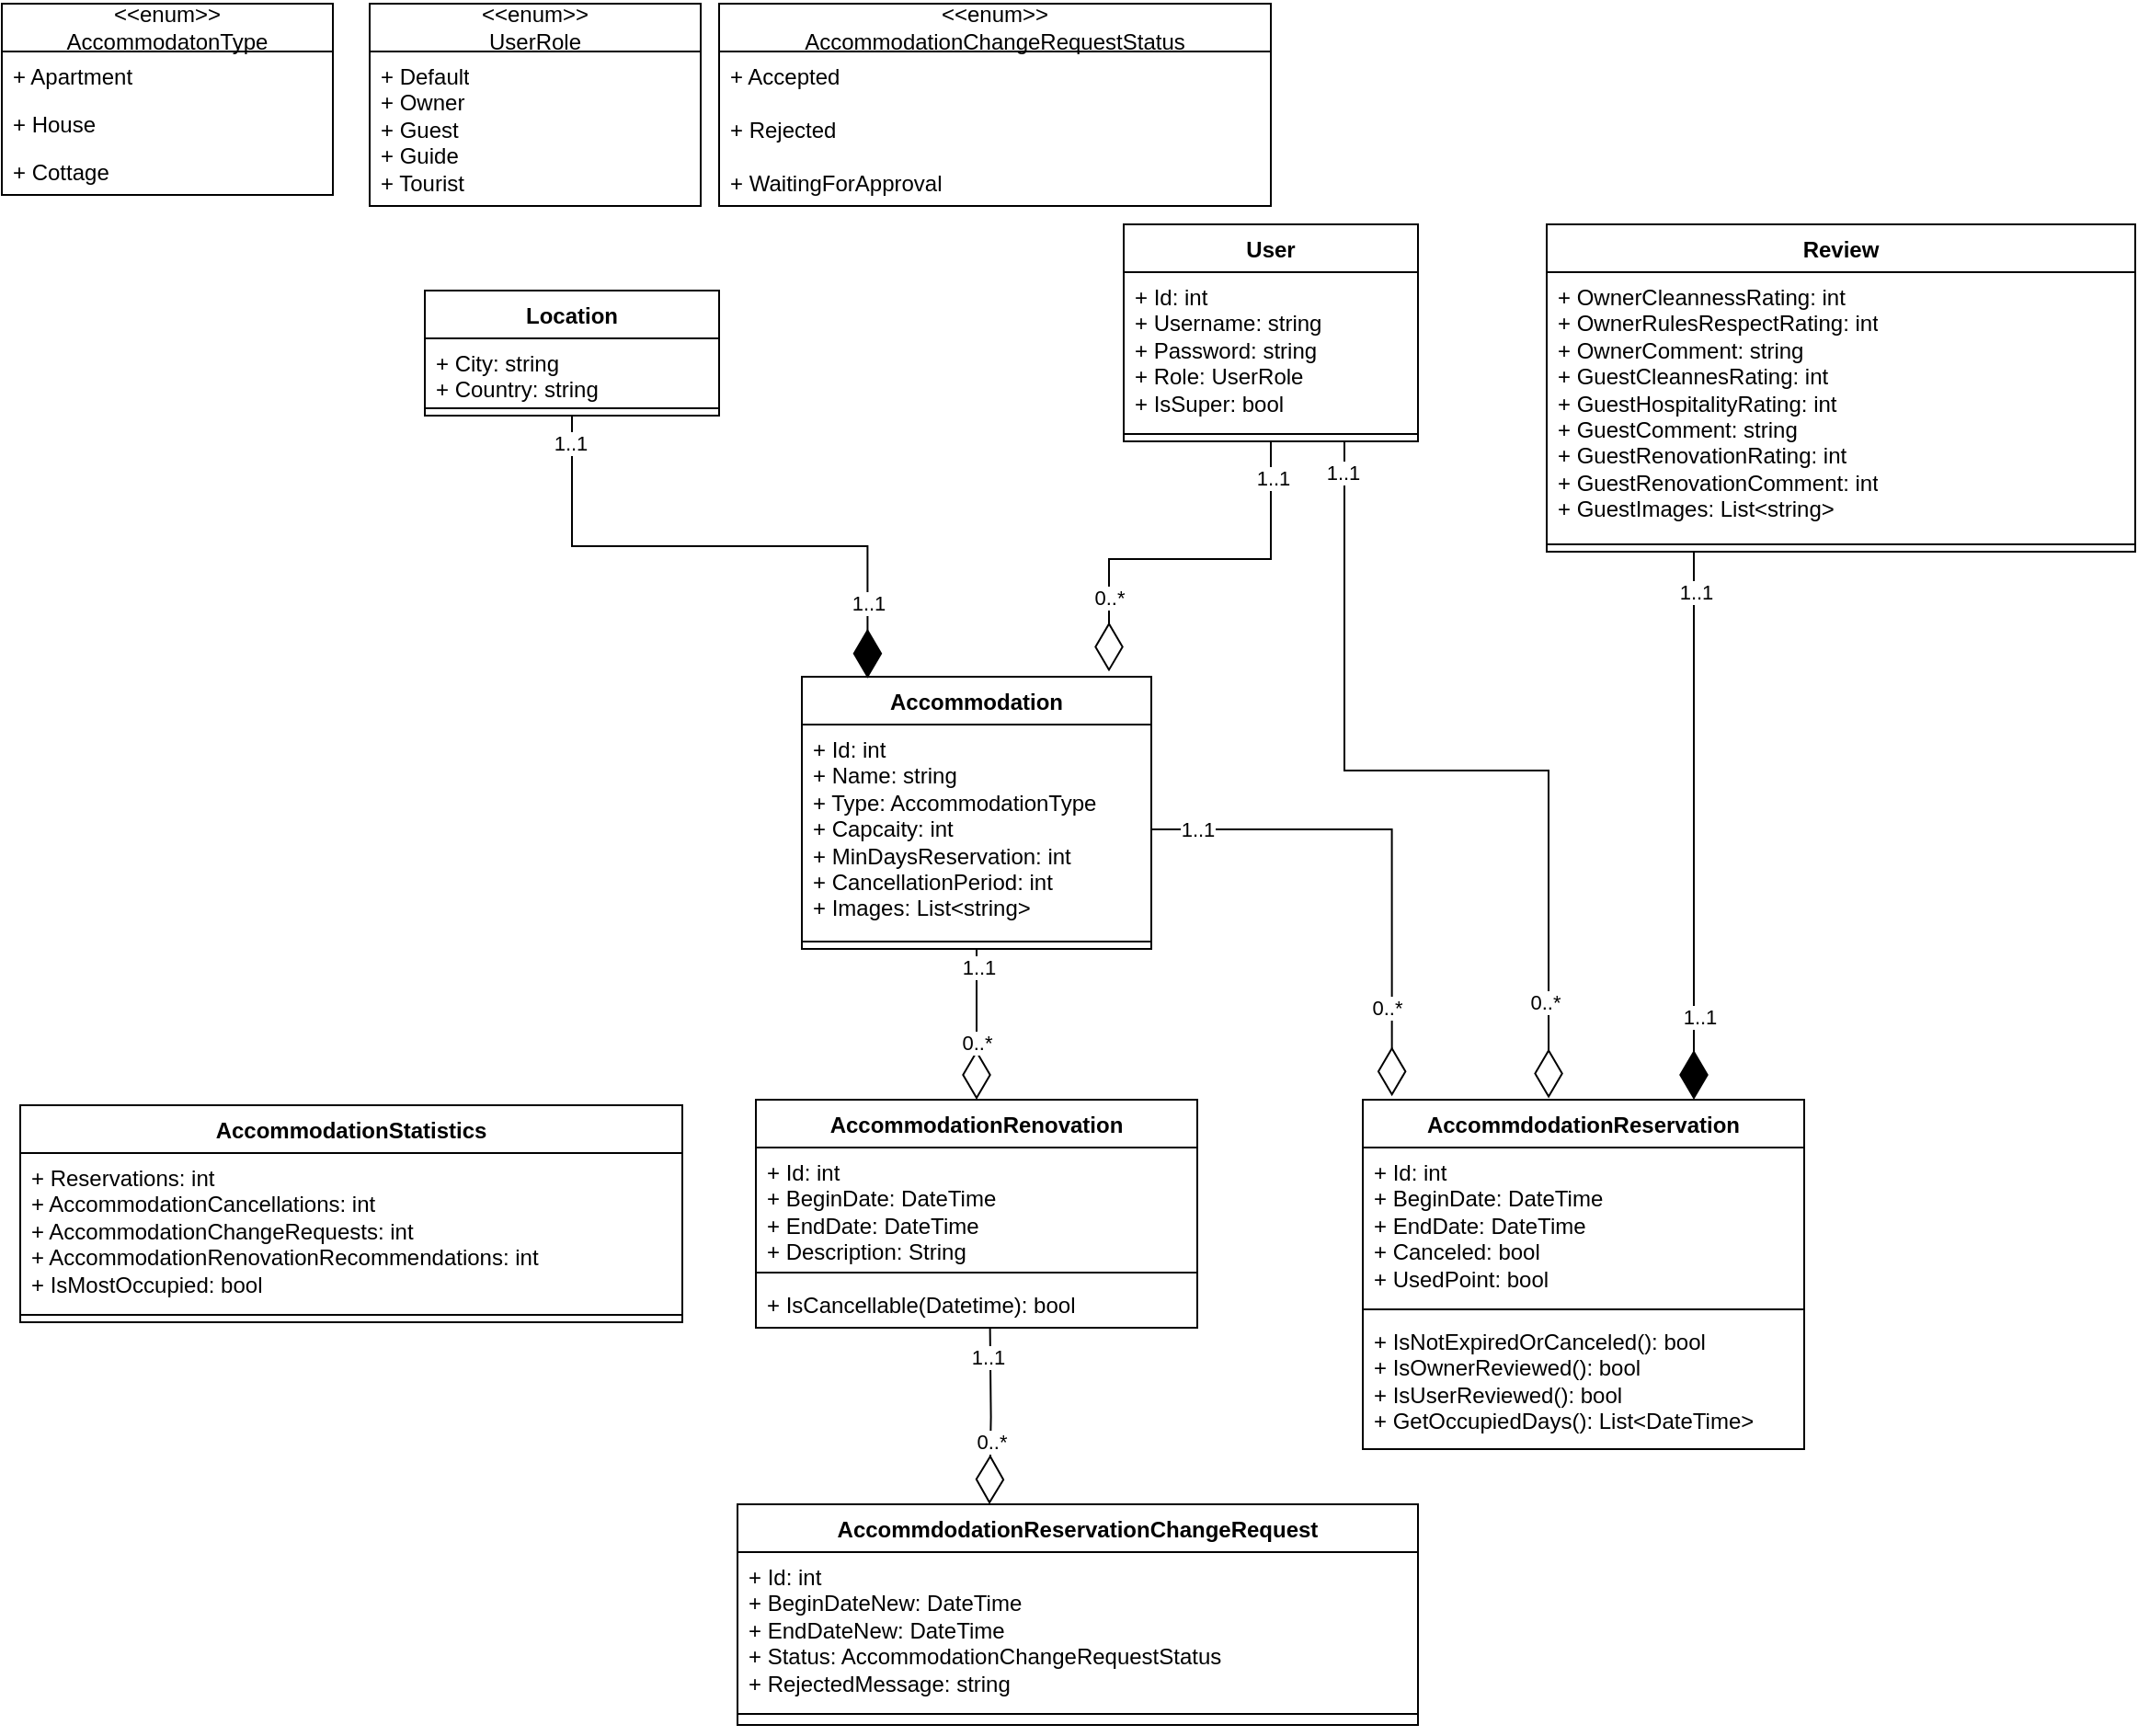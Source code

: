 <mxfile version="24.3.1" type="device">
  <diagram id="_0lMjJNFGIserrG-lEn7" name="Page-1">
    <mxGraphModel dx="882" dy="1656" grid="1" gridSize="10" guides="1" tooltips="1" connect="1" arrows="1" fold="1" page="1" pageScale="1" pageWidth="850" pageHeight="1100" math="0" shadow="0">
      <root>
        <mxCell id="0" />
        <mxCell id="1" parent="0" />
        <mxCell id="dGZtFye8N5Q8rCxETJtN-3" value="AccommodationRenovation" style="swimlane;fontStyle=1;align=center;verticalAlign=top;childLayout=stackLayout;horizontal=1;startSize=26;horizontalStack=0;resizeParent=1;resizeParentMax=0;resizeLast=0;collapsible=1;marginBottom=0;whiteSpace=wrap;html=1;" parent="1" vertex="1">
          <mxGeometry x="420" y="-500" width="240" height="124" as="geometry" />
        </mxCell>
        <object label="+ Id: int&lt;div&gt;+ BeginDate: DateTime&lt;/div&gt;&lt;div&gt;+ EndDate: DateTime&lt;/div&gt;&lt;div&gt;+ Description: String&lt;/div&gt;" BeginDate="DateTime&#xa;" id="dGZtFye8N5Q8rCxETJtN-4">
          <mxCell style="text;strokeColor=none;fillColor=none;align=left;verticalAlign=top;spacingLeft=4;spacingRight=4;overflow=hidden;rotatable=0;points=[[0,0.5],[1,0.5]];portConstraint=eastwest;whiteSpace=wrap;html=1;" parent="dGZtFye8N5Q8rCxETJtN-3" vertex="1">
            <mxGeometry y="26" width="240" height="64" as="geometry" />
          </mxCell>
        </object>
        <mxCell id="dGZtFye8N5Q8rCxETJtN-5" value="" style="line;strokeWidth=1;fillColor=none;align=left;verticalAlign=middle;spacingTop=-1;spacingLeft=3;spacingRight=3;rotatable=0;labelPosition=right;points=[];portConstraint=eastwest;strokeColor=inherit;" parent="dGZtFye8N5Q8rCxETJtN-3" vertex="1">
          <mxGeometry y="90" width="240" height="8" as="geometry" />
        </mxCell>
        <mxCell id="dGZtFye8N5Q8rCxETJtN-6" value="+ IsCancellable(Datetime): bool&lt;div&gt;&lt;br&gt;&lt;/div&gt;" style="text;strokeColor=none;fillColor=none;align=left;verticalAlign=top;spacingLeft=4;spacingRight=4;overflow=hidden;rotatable=0;points=[[0,0.5],[1,0.5]];portConstraint=eastwest;whiteSpace=wrap;html=1;" parent="dGZtFye8N5Q8rCxETJtN-3" vertex="1">
          <mxGeometry y="98" width="240" height="26" as="geometry" />
        </mxCell>
        <mxCell id="dGZtFye8N5Q8rCxETJtN-12" value="Accommodation" style="swimlane;fontStyle=1;align=center;verticalAlign=top;childLayout=stackLayout;horizontal=1;startSize=26;horizontalStack=0;resizeParent=1;resizeParentMax=0;resizeLast=0;collapsible=1;marginBottom=0;whiteSpace=wrap;html=1;" parent="1" vertex="1">
          <mxGeometry x="445" y="-730" width="190" height="148" as="geometry" />
        </mxCell>
        <mxCell id="dGZtFye8N5Q8rCxETJtN-19" value="+ Id: int&lt;div&gt;+ Name: string&lt;/div&gt;&lt;div&gt;+ Type: AccommodationType&lt;/div&gt;&lt;div&gt;+ Capcaity: int&lt;/div&gt;&lt;div&gt;+ MinDaysReservation: int&lt;/div&gt;&lt;div&gt;+ CancellationPeriod: int&lt;/div&gt;&lt;div&gt;+ Images: List&amp;lt;string&amp;gt;&lt;/div&gt;" style="text;strokeColor=none;fillColor=none;align=left;verticalAlign=top;spacingLeft=4;spacingRight=4;overflow=hidden;rotatable=0;points=[[0,0.5],[1,0.5]];portConstraint=eastwest;whiteSpace=wrap;html=1;" parent="dGZtFye8N5Q8rCxETJtN-12" vertex="1">
          <mxGeometry y="26" width="190" height="114" as="geometry" />
        </mxCell>
        <mxCell id="dGZtFye8N5Q8rCxETJtN-14" value="" style="line;strokeWidth=1;fillColor=none;align=left;verticalAlign=middle;spacingTop=-1;spacingLeft=3;spacingRight=3;rotatable=0;labelPosition=right;points=[];portConstraint=eastwest;strokeColor=inherit;" parent="dGZtFye8N5Q8rCxETJtN-12" vertex="1">
          <mxGeometry y="140" width="190" height="8" as="geometry" />
        </mxCell>
        <mxCell id="dGZtFye8N5Q8rCxETJtN-22" value="&amp;lt;&amp;lt;enum&amp;gt;&amp;gt;&lt;div&gt;AccommodatonType&lt;/div&gt;" style="swimlane;fontStyle=0;childLayout=stackLayout;horizontal=1;startSize=26;fillColor=none;horizontalStack=0;resizeParent=1;resizeParentMax=0;resizeLast=0;collapsible=1;marginBottom=0;whiteSpace=wrap;html=1;" parent="1" vertex="1">
          <mxGeometry x="10" y="-1096" width="180" height="104" as="geometry" />
        </mxCell>
        <mxCell id="dGZtFye8N5Q8rCxETJtN-23" value="+ Apartment" style="text;strokeColor=none;fillColor=none;align=left;verticalAlign=top;spacingLeft=4;spacingRight=4;overflow=hidden;rotatable=0;points=[[0,0.5],[1,0.5]];portConstraint=eastwest;whiteSpace=wrap;html=1;" parent="dGZtFye8N5Q8rCxETJtN-22" vertex="1">
          <mxGeometry y="26" width="180" height="26" as="geometry" />
        </mxCell>
        <mxCell id="dGZtFye8N5Q8rCxETJtN-24" value="+ House" style="text;strokeColor=none;fillColor=none;align=left;verticalAlign=top;spacingLeft=4;spacingRight=4;overflow=hidden;rotatable=0;points=[[0,0.5],[1,0.5]];portConstraint=eastwest;whiteSpace=wrap;html=1;" parent="dGZtFye8N5Q8rCxETJtN-22" vertex="1">
          <mxGeometry y="52" width="180" height="26" as="geometry" />
        </mxCell>
        <mxCell id="dGZtFye8N5Q8rCxETJtN-25" value="+ Cottage" style="text;strokeColor=none;fillColor=none;align=left;verticalAlign=top;spacingLeft=4;spacingRight=4;overflow=hidden;rotatable=0;points=[[0,0.5],[1,0.5]];portConstraint=eastwest;whiteSpace=wrap;html=1;" parent="dGZtFye8N5Q8rCxETJtN-22" vertex="1">
          <mxGeometry y="78" width="180" height="26" as="geometry" />
        </mxCell>
        <mxCell id="dGZtFye8N5Q8rCxETJtN-36" value="&amp;lt;&amp;lt;enum&amp;gt;&amp;gt;&lt;div&gt;UserRole&lt;/div&gt;" style="swimlane;fontStyle=0;childLayout=stackLayout;horizontal=1;startSize=26;fillColor=none;horizontalStack=0;resizeParent=1;resizeParentMax=0;resizeLast=0;collapsible=1;marginBottom=0;whiteSpace=wrap;html=1;" parent="1" vertex="1">
          <mxGeometry x="210" y="-1096" width="180" height="110" as="geometry" />
        </mxCell>
        <mxCell id="dGZtFye8N5Q8rCxETJtN-39" value="&lt;div&gt;+ Default&lt;/div&gt;&lt;div&gt;+ Owner&lt;/div&gt;+ Guest&lt;div&gt;+ Guide&lt;/div&gt;&lt;div&gt;+ Tourist&lt;/div&gt;" style="text;strokeColor=none;fillColor=none;align=left;verticalAlign=top;spacingLeft=4;spacingRight=4;overflow=hidden;rotatable=0;points=[[0,0.5],[1,0.5]];portConstraint=eastwest;whiteSpace=wrap;html=1;" parent="dGZtFye8N5Q8rCxETJtN-36" vertex="1">
          <mxGeometry y="26" width="180" height="84" as="geometry" />
        </mxCell>
        <mxCell id="dGZtFye8N5Q8rCxETJtN-45" value="User" style="swimlane;fontStyle=1;align=center;verticalAlign=top;childLayout=stackLayout;horizontal=1;startSize=26;horizontalStack=0;resizeParent=1;resizeParentMax=0;resizeLast=0;collapsible=1;marginBottom=0;whiteSpace=wrap;html=1;" parent="1" vertex="1">
          <mxGeometry x="620" y="-976" width="160" height="118" as="geometry" />
        </mxCell>
        <mxCell id="dGZtFye8N5Q8rCxETJtN-46" value="+ Id: int&lt;div&gt;+ Username: string&lt;/div&gt;&lt;div&gt;+ Password: string&lt;/div&gt;&lt;div&gt;+ Role: UserRole&lt;/div&gt;&lt;div&gt;+ IsSuper: bool&lt;/div&gt;" style="text;strokeColor=none;fillColor=none;align=left;verticalAlign=top;spacingLeft=4;spacingRight=4;overflow=hidden;rotatable=0;points=[[0,0.5],[1,0.5]];portConstraint=eastwest;whiteSpace=wrap;html=1;" parent="dGZtFye8N5Q8rCxETJtN-45" vertex="1">
          <mxGeometry y="26" width="160" height="84" as="geometry" />
        </mxCell>
        <mxCell id="dGZtFye8N5Q8rCxETJtN-47" value="" style="line;strokeWidth=1;fillColor=none;align=left;verticalAlign=middle;spacingTop=-1;spacingLeft=3;spacingRight=3;rotatable=0;labelPosition=right;points=[];portConstraint=eastwest;strokeColor=inherit;" parent="dGZtFye8N5Q8rCxETJtN-45" vertex="1">
          <mxGeometry y="110" width="160" height="8" as="geometry" />
        </mxCell>
        <mxCell id="dGZtFye8N5Q8rCxETJtN-49" value="Location" style="swimlane;fontStyle=1;align=center;verticalAlign=top;childLayout=stackLayout;horizontal=1;startSize=26;horizontalStack=0;resizeParent=1;resizeParentMax=0;resizeLast=0;collapsible=1;marginBottom=0;whiteSpace=wrap;html=1;" parent="1" vertex="1">
          <mxGeometry x="240" y="-940" width="160" height="68" as="geometry" />
        </mxCell>
        <mxCell id="dGZtFye8N5Q8rCxETJtN-50" value="+ City: string&lt;div&gt;+ Country: string&lt;/div&gt;" style="text;strokeColor=none;fillColor=none;align=left;verticalAlign=top;spacingLeft=4;spacingRight=4;overflow=hidden;rotatable=0;points=[[0,0.5],[1,0.5]];portConstraint=eastwest;whiteSpace=wrap;html=1;" parent="dGZtFye8N5Q8rCxETJtN-49" vertex="1">
          <mxGeometry y="26" width="160" height="34" as="geometry" />
        </mxCell>
        <mxCell id="dGZtFye8N5Q8rCxETJtN-51" value="" style="line;strokeWidth=1;fillColor=none;align=left;verticalAlign=middle;spacingTop=-1;spacingLeft=3;spacingRight=3;rotatable=0;labelPosition=right;points=[];portConstraint=eastwest;strokeColor=inherit;" parent="dGZtFye8N5Q8rCxETJtN-49" vertex="1">
          <mxGeometry y="60" width="160" height="8" as="geometry" />
        </mxCell>
        <mxCell id="dGZtFye8N5Q8rCxETJtN-58" value="" style="endArrow=diamondThin;endFill=0;endSize=24;html=1;rounded=0;exitX=0.5;exitY=1;exitDx=0;exitDy=0;entryX=0.5;entryY=0;entryDx=0;entryDy=0;edgeStyle=orthogonalEdgeStyle;" parent="1" source="dGZtFye8N5Q8rCxETJtN-12" target="dGZtFye8N5Q8rCxETJtN-3" edge="1">
          <mxGeometry width="160" relative="1" as="geometry">
            <mxPoint x="60" y="-540" as="sourcePoint" />
            <mxPoint x="220" y="-540" as="targetPoint" />
          </mxGeometry>
        </mxCell>
        <mxCell id="W29QxoVNz13E3nJzaayq-7" value="1..1" style="edgeLabel;html=1;align=center;verticalAlign=middle;resizable=0;points=[];" vertex="1" connectable="0" parent="dGZtFye8N5Q8rCxETJtN-58">
          <mxGeometry x="-0.752" y="1" relative="1" as="geometry">
            <mxPoint as="offset" />
          </mxGeometry>
        </mxCell>
        <mxCell id="W29QxoVNz13E3nJzaayq-8" value="0..*" style="edgeLabel;html=1;align=center;verticalAlign=middle;resizable=0;points=[];" vertex="1" connectable="0" parent="dGZtFye8N5Q8rCxETJtN-58">
          <mxGeometry x="0.24" relative="1" as="geometry">
            <mxPoint as="offset" />
          </mxGeometry>
        </mxCell>
        <mxCell id="dGZtFye8N5Q8rCxETJtN-67" value="" style="endArrow=diamondThin;endFill=0;endSize=24;html=1;rounded=0;exitX=0.5;exitY=1;exitDx=0;exitDy=0;entryX=0.879;entryY=-0.019;entryDx=0;entryDy=0;edgeStyle=orthogonalEdgeStyle;entryPerimeter=0;" parent="1" source="dGZtFye8N5Q8rCxETJtN-45" target="dGZtFye8N5Q8rCxETJtN-12" edge="1">
          <mxGeometry width="160" relative="1" as="geometry">
            <mxPoint x="600" y="-840" as="sourcePoint" />
            <mxPoint x="600" y="-738" as="targetPoint" />
          </mxGeometry>
        </mxCell>
        <mxCell id="W29QxoVNz13E3nJzaayq-13" value="1..1" style="edgeLabel;html=1;align=center;verticalAlign=middle;resizable=0;points=[];" vertex="1" connectable="0" parent="dGZtFye8N5Q8rCxETJtN-67">
          <mxGeometry x="-0.828" y="1" relative="1" as="geometry">
            <mxPoint y="1" as="offset" />
          </mxGeometry>
        </mxCell>
        <mxCell id="W29QxoVNz13E3nJzaayq-14" value="0..*" style="edgeLabel;html=1;align=center;verticalAlign=middle;resizable=0;points=[];" vertex="1" connectable="0" parent="dGZtFye8N5Q8rCxETJtN-67">
          <mxGeometry x="0.623" relative="1" as="geometry">
            <mxPoint as="offset" />
          </mxGeometry>
        </mxCell>
        <mxCell id="dGZtFye8N5Q8rCxETJtN-73" value="AccommodationStatistics" style="swimlane;fontStyle=1;align=center;verticalAlign=top;childLayout=stackLayout;horizontal=1;startSize=26;horizontalStack=0;resizeParent=1;resizeParentMax=0;resizeLast=0;collapsible=1;marginBottom=0;whiteSpace=wrap;html=1;" parent="1" vertex="1">
          <mxGeometry x="20" y="-497" width="360" height="118" as="geometry" />
        </mxCell>
        <object label="+ Reservations: int&lt;div&gt;+ AccommodationCancellations: int&lt;/div&gt;&lt;div&gt;+ AccommodationChangeRequests: int&lt;/div&gt;&lt;div&gt;+ AccommodationRenovationRecommendations: int&lt;/div&gt;&lt;div&gt;+ IsMostOccupied: bool&lt;/div&gt;" BeginDate="DateTime&#xa;" id="dGZtFye8N5Q8rCxETJtN-74">
          <mxCell style="text;strokeColor=none;fillColor=none;align=left;verticalAlign=top;spacingLeft=4;spacingRight=4;overflow=hidden;rotatable=0;points=[[0,0.5],[1,0.5]];portConstraint=eastwest;whiteSpace=wrap;html=1;" parent="dGZtFye8N5Q8rCxETJtN-73" vertex="1">
            <mxGeometry y="26" width="360" height="84" as="geometry" />
          </mxCell>
        </object>
        <mxCell id="dGZtFye8N5Q8rCxETJtN-75" value="" style="line;strokeWidth=1;fillColor=none;align=left;verticalAlign=middle;spacingTop=-1;spacingLeft=3;spacingRight=3;rotatable=0;labelPosition=right;points=[];portConstraint=eastwest;strokeColor=inherit;" parent="dGZtFye8N5Q8rCxETJtN-73" vertex="1">
          <mxGeometry y="110" width="360" height="8" as="geometry" />
        </mxCell>
        <mxCell id="dGZtFye8N5Q8rCxETJtN-78" value="" style="endArrow=diamondThin;endFill=1;endSize=24;html=1;rounded=0;edgeStyle=orthogonalEdgeStyle;entryX=0.188;entryY=0.006;entryDx=0;entryDy=0;exitX=0.5;exitY=1;exitDx=0;exitDy=0;entryPerimeter=0;" parent="1" source="dGZtFye8N5Q8rCxETJtN-49" target="dGZtFye8N5Q8rCxETJtN-12" edge="1">
          <mxGeometry width="160" relative="1" as="geometry">
            <mxPoint x="300" y="-840" as="sourcePoint" />
            <mxPoint x="480" y="-830" as="targetPoint" />
          </mxGeometry>
        </mxCell>
        <mxCell id="W29QxoVNz13E3nJzaayq-11" value="1..1" style="edgeLabel;html=1;align=center;verticalAlign=middle;resizable=0;points=[];" vertex="1" connectable="0" parent="dGZtFye8N5Q8rCxETJtN-78">
          <mxGeometry x="-0.904" y="-1" relative="1" as="geometry">
            <mxPoint as="offset" />
          </mxGeometry>
        </mxCell>
        <mxCell id="W29QxoVNz13E3nJzaayq-12" value="1..1" style="edgeLabel;html=1;align=center;verticalAlign=middle;resizable=0;points=[];" vertex="1" connectable="0" parent="dGZtFye8N5Q8rCxETJtN-78">
          <mxGeometry x="0.725" relative="1" as="geometry">
            <mxPoint as="offset" />
          </mxGeometry>
        </mxCell>
        <mxCell id="MHMPz5J3MRUcWMm1FLCJ-1" value="AccommdodationReservation" style="swimlane;fontStyle=1;align=center;verticalAlign=top;childLayout=stackLayout;horizontal=1;startSize=26;horizontalStack=0;resizeParent=1;resizeParentMax=0;resizeLast=0;collapsible=1;marginBottom=0;whiteSpace=wrap;html=1;" parent="1" vertex="1">
          <mxGeometry x="750" y="-500" width="240" height="190" as="geometry" />
        </mxCell>
        <object label="+ Id: int&lt;div&gt;+ BeginDate: DateTime&lt;/div&gt;&lt;div&gt;+ EndDate: DateTime&lt;/div&gt;&lt;div&gt;+ Canceled: bool&lt;/div&gt;&lt;div&gt;+ UsedPoint: bool&lt;/div&gt;&lt;div&gt;&lt;br&gt;&lt;/div&gt;&lt;div&gt;&lt;br&gt;&lt;/div&gt;" BeginDate="DateTime&#xa;" id="MHMPz5J3MRUcWMm1FLCJ-2">
          <mxCell style="text;strokeColor=none;fillColor=none;align=left;verticalAlign=top;spacingLeft=4;spacingRight=4;overflow=hidden;rotatable=0;points=[[0,0.5],[1,0.5]];portConstraint=eastwest;whiteSpace=wrap;html=1;" parent="MHMPz5J3MRUcWMm1FLCJ-1" vertex="1">
            <mxGeometry y="26" width="240" height="84" as="geometry" />
          </mxCell>
        </object>
        <mxCell id="MHMPz5J3MRUcWMm1FLCJ-3" value="" style="line;strokeWidth=1;fillColor=none;align=left;verticalAlign=middle;spacingTop=-1;spacingLeft=3;spacingRight=3;rotatable=0;labelPosition=right;points=[];portConstraint=eastwest;strokeColor=inherit;" parent="MHMPz5J3MRUcWMm1FLCJ-1" vertex="1">
          <mxGeometry y="110" width="240" height="8" as="geometry" />
        </mxCell>
        <mxCell id="MHMPz5J3MRUcWMm1FLCJ-4" value="&lt;div&gt;+ IsNotExpiredOrCanceled(): bool&lt;/div&gt;&lt;div&gt;+ IsOwnerReviewed(): bool&lt;/div&gt;&lt;div&gt;+ IsUserReviewed(): bool&lt;/div&gt;&lt;div&gt;+ GetOccupiedDays(): List&amp;lt;DateTime&amp;gt;&lt;/div&gt;&lt;div&gt;&lt;br&gt;&lt;/div&gt;" style="text;strokeColor=none;fillColor=none;align=left;verticalAlign=top;spacingLeft=4;spacingRight=4;overflow=hidden;rotatable=0;points=[[0,0.5],[1,0.5]];portConstraint=eastwest;whiteSpace=wrap;html=1;" parent="MHMPz5J3MRUcWMm1FLCJ-1" vertex="1">
          <mxGeometry y="118" width="240" height="72" as="geometry" />
        </mxCell>
        <mxCell id="MHMPz5J3MRUcWMm1FLCJ-8" value="" style="endArrow=diamondThin;endFill=0;endSize=24;html=1;rounded=0;exitX=0.75;exitY=1;exitDx=0;exitDy=0;edgeStyle=orthogonalEdgeStyle;entryX=0.421;entryY=-0.004;entryDx=0;entryDy=0;entryPerimeter=0;" parent="1" source="dGZtFye8N5Q8rCxETJtN-45" target="MHMPz5J3MRUcWMm1FLCJ-1" edge="1">
          <mxGeometry width="160" relative="1" as="geometry">
            <mxPoint x="610" y="-630" as="sourcePoint" />
            <mxPoint x="770" y="-630" as="targetPoint" />
          </mxGeometry>
        </mxCell>
        <mxCell id="W29QxoVNz13E3nJzaayq-17" value="1..1" style="edgeLabel;html=1;align=center;verticalAlign=middle;resizable=0;points=[];" vertex="1" connectable="0" parent="MHMPz5J3MRUcWMm1FLCJ-8">
          <mxGeometry x="-0.928" y="-1" relative="1" as="geometry">
            <mxPoint as="offset" />
          </mxGeometry>
        </mxCell>
        <mxCell id="W29QxoVNz13E3nJzaayq-18" value="0..*" style="edgeLabel;html=1;align=center;verticalAlign=middle;resizable=0;points=[];" vertex="1" connectable="0" parent="MHMPz5J3MRUcWMm1FLCJ-8">
          <mxGeometry x="0.775" y="-2" relative="1" as="geometry">
            <mxPoint as="offset" />
          </mxGeometry>
        </mxCell>
        <mxCell id="MHMPz5J3MRUcWMm1FLCJ-12" value="" style="endArrow=diamondThin;endFill=0;endSize=24;html=1;rounded=0;entryX=0.066;entryY=-0.01;entryDx=0;entryDy=0;entryPerimeter=0;exitX=1;exitY=0.5;exitDx=0;exitDy=0;edgeStyle=orthogonalEdgeStyle;" parent="1" source="dGZtFye8N5Q8rCxETJtN-19" target="MHMPz5J3MRUcWMm1FLCJ-1" edge="1">
          <mxGeometry width="160" relative="1" as="geometry">
            <mxPoint x="720" y="-660" as="sourcePoint" />
            <mxPoint x="730" y="-510" as="targetPoint" />
          </mxGeometry>
        </mxCell>
        <mxCell id="W29QxoVNz13E3nJzaayq-9" value="1..1" style="edgeLabel;html=1;align=center;verticalAlign=middle;resizable=0;points=[];" vertex="1" connectable="0" parent="MHMPz5J3MRUcWMm1FLCJ-12">
          <mxGeometry x="-0.817" relative="1" as="geometry">
            <mxPoint as="offset" />
          </mxGeometry>
        </mxCell>
        <mxCell id="W29QxoVNz13E3nJzaayq-10" value="0..*" style="edgeLabel;html=1;align=center;verticalAlign=middle;resizable=0;points=[];" vertex="1" connectable="0" parent="MHMPz5J3MRUcWMm1FLCJ-12">
          <mxGeometry x="0.667" y="-3" relative="1" as="geometry">
            <mxPoint y="-2" as="offset" />
          </mxGeometry>
        </mxCell>
        <mxCell id="MHMPz5J3MRUcWMm1FLCJ-15" value="Review" style="swimlane;fontStyle=1;align=center;verticalAlign=top;childLayout=stackLayout;horizontal=1;startSize=26;horizontalStack=0;resizeParent=1;resizeParentMax=0;resizeLast=0;collapsible=1;marginBottom=0;whiteSpace=wrap;html=1;" parent="1" vertex="1">
          <mxGeometry x="850" y="-976" width="320" height="178" as="geometry" />
        </mxCell>
        <mxCell id="MHMPz5J3MRUcWMm1FLCJ-16" value="+ OwnerCleannessRating: int&lt;div&gt;+ OwnerRulesRespectRating: int&lt;/div&gt;&lt;div&gt;+ OwnerComment: string&lt;/div&gt;&lt;div&gt;+ GuestCleannesRating: int&lt;/div&gt;&lt;div&gt;+ GuestHospitalityRating: int&lt;/div&gt;&lt;div&gt;+ GuestComment: string&lt;/div&gt;&lt;div&gt;+ GuestRenovationRating: int&lt;/div&gt;&lt;div&gt;+ GuestRenovationComment: int&lt;/div&gt;&lt;div&gt;+ GuestImages: List&amp;lt;string&amp;gt;&lt;/div&gt;" style="text;strokeColor=none;fillColor=none;align=left;verticalAlign=top;spacingLeft=4;spacingRight=4;overflow=hidden;rotatable=0;points=[[0,0.5],[1,0.5]];portConstraint=eastwest;whiteSpace=wrap;html=1;" parent="MHMPz5J3MRUcWMm1FLCJ-15" vertex="1">
          <mxGeometry y="26" width="320" height="144" as="geometry" />
        </mxCell>
        <mxCell id="MHMPz5J3MRUcWMm1FLCJ-17" value="" style="line;strokeWidth=1;fillColor=none;align=left;verticalAlign=middle;spacingTop=-1;spacingLeft=3;spacingRight=3;rotatable=0;labelPosition=right;points=[];portConstraint=eastwest;strokeColor=inherit;" parent="MHMPz5J3MRUcWMm1FLCJ-15" vertex="1">
          <mxGeometry y="170" width="320" height="8" as="geometry" />
        </mxCell>
        <mxCell id="MHMPz5J3MRUcWMm1FLCJ-18" value="" style="endArrow=diamondThin;endFill=1;endSize=24;html=1;rounded=0;entryX=0.75;entryY=0;entryDx=0;entryDy=0;exitX=0.25;exitY=1;exitDx=0;exitDy=0;edgeStyle=orthogonalEdgeStyle;" parent="1" source="MHMPz5J3MRUcWMm1FLCJ-15" target="MHMPz5J3MRUcWMm1FLCJ-1" edge="1">
          <mxGeometry width="160" relative="1" as="geometry">
            <mxPoint x="570" y="-620" as="sourcePoint" />
            <mxPoint x="730" y="-620" as="targetPoint" />
          </mxGeometry>
        </mxCell>
        <mxCell id="W29QxoVNz13E3nJzaayq-19" value="1..1" style="edgeLabel;html=1;align=center;verticalAlign=middle;resizable=0;points=[];" vertex="1" connectable="0" parent="MHMPz5J3MRUcWMm1FLCJ-18">
          <mxGeometry x="-0.857" y="1" relative="1" as="geometry">
            <mxPoint as="offset" />
          </mxGeometry>
        </mxCell>
        <mxCell id="W29QxoVNz13E3nJzaayq-20" value="1..1" style="edgeLabel;html=1;align=center;verticalAlign=middle;resizable=0;points=[];" vertex="1" connectable="0" parent="MHMPz5J3MRUcWMm1FLCJ-18">
          <mxGeometry x="0.694" y="3" relative="1" as="geometry">
            <mxPoint as="offset" />
          </mxGeometry>
        </mxCell>
        <mxCell id="MHMPz5J3MRUcWMm1FLCJ-21" value="AccommdodationReservationChangeRequest" style="swimlane;fontStyle=1;align=center;verticalAlign=top;childLayout=stackLayout;horizontal=1;startSize=26;horizontalStack=0;resizeParent=1;resizeParentMax=0;resizeLast=0;collapsible=1;marginBottom=0;whiteSpace=wrap;html=1;" parent="1" vertex="1">
          <mxGeometry x="410" y="-280" width="370" height="120" as="geometry" />
        </mxCell>
        <object label="+ Id: int&lt;div&gt;+ BeginDateNew: DateTime&lt;/div&gt;&lt;div&gt;+ EndDateNew: DateTime&lt;/div&gt;&lt;div&gt;+ Status: AccommodationChangeRequestStatus&lt;/div&gt;&lt;div&gt;+ RejectedMessage: string&lt;/div&gt;&lt;div&gt;&lt;br&gt;&lt;/div&gt;&lt;div&gt;&lt;br&gt;&lt;/div&gt;" BeginDate="DateTime&#xa;" id="MHMPz5J3MRUcWMm1FLCJ-22">
          <mxCell style="text;strokeColor=none;fillColor=none;align=left;verticalAlign=top;spacingLeft=4;spacingRight=4;overflow=hidden;rotatable=0;points=[[0,0.5],[1,0.5]];portConstraint=eastwest;whiteSpace=wrap;html=1;" parent="MHMPz5J3MRUcWMm1FLCJ-21" vertex="1">
            <mxGeometry y="26" width="370" height="84" as="geometry" />
          </mxCell>
        </object>
        <mxCell id="MHMPz5J3MRUcWMm1FLCJ-23" value="" style="line;strokeWidth=1;fillColor=none;align=left;verticalAlign=middle;spacingTop=-1;spacingLeft=3;spacingRight=3;rotatable=0;labelPosition=right;points=[];portConstraint=eastwest;strokeColor=inherit;" parent="MHMPz5J3MRUcWMm1FLCJ-21" vertex="1">
          <mxGeometry y="110" width="370" height="8" as="geometry" />
        </mxCell>
        <mxCell id="MHMPz5J3MRUcWMm1FLCJ-24" value="&lt;div&gt;&lt;br&gt;&lt;/div&gt;" style="text;strokeColor=none;fillColor=none;align=left;verticalAlign=top;spacingLeft=4;spacingRight=4;overflow=hidden;rotatable=0;points=[[0,0.5],[1,0.5]];portConstraint=eastwest;whiteSpace=wrap;html=1;" parent="MHMPz5J3MRUcWMm1FLCJ-21" vertex="1">
          <mxGeometry y="118" width="370" height="2" as="geometry" />
        </mxCell>
        <mxCell id="MHMPz5J3MRUcWMm1FLCJ-25" value="" style="endArrow=diamondThin;endFill=0;endSize=24;html=1;rounded=0;exitX=0.543;exitY=1.013;exitDx=0;exitDy=0;edgeStyle=orthogonalEdgeStyle;exitPerimeter=0;" parent="1" edge="1">
          <mxGeometry width="160" relative="1" as="geometry">
            <mxPoint x="547.32" y="-375.662" as="sourcePoint" />
            <mxPoint x="547" y="-280" as="targetPoint" />
          </mxGeometry>
        </mxCell>
        <mxCell id="W29QxoVNz13E3nJzaayq-1" value="0..*" style="edgeLabel;html=1;align=center;verticalAlign=middle;resizable=0;points=[];" vertex="1" connectable="0" parent="MHMPz5J3MRUcWMm1FLCJ-25">
          <mxGeometry x="0.283" y="5" relative="1" as="geometry">
            <mxPoint x="-5" as="offset" />
          </mxGeometry>
        </mxCell>
        <mxCell id="W29QxoVNz13E3nJzaayq-2" value="1..1" style="edgeLabel;html=1;align=center;verticalAlign=middle;resizable=0;points=[];" vertex="1" connectable="0" parent="MHMPz5J3MRUcWMm1FLCJ-25">
          <mxGeometry x="-0.682" y="-2" relative="1" as="geometry">
            <mxPoint as="offset" />
          </mxGeometry>
        </mxCell>
        <mxCell id="MHMPz5J3MRUcWMm1FLCJ-28" value="&amp;lt;&amp;lt;enum&amp;gt;&amp;gt;&lt;div&gt;AccommodationChangeRequestStatus&lt;/div&gt;" style="swimlane;fontStyle=0;childLayout=stackLayout;horizontal=1;startSize=26;fillColor=none;horizontalStack=0;resizeParent=1;resizeParentMax=0;resizeLast=0;collapsible=1;marginBottom=0;whiteSpace=wrap;html=1;" parent="1" vertex="1">
          <mxGeometry x="400" y="-1096" width="300" height="110" as="geometry" />
        </mxCell>
        <mxCell id="MHMPz5J3MRUcWMm1FLCJ-29" value="&lt;div&gt;+ Accepted&lt;/div&gt;&lt;div&gt;&lt;br&gt;&lt;/div&gt;&lt;div&gt;+ Rejected&lt;/div&gt;&lt;div&gt;&lt;br&gt;&lt;/div&gt;&lt;div&gt;+ WaitingForApproval&lt;/div&gt;&lt;div&gt;&lt;br&gt;&lt;/div&gt;" style="text;strokeColor=none;fillColor=none;align=left;verticalAlign=top;spacingLeft=4;spacingRight=4;overflow=hidden;rotatable=0;points=[[0,0.5],[1,0.5]];portConstraint=eastwest;whiteSpace=wrap;html=1;" parent="MHMPz5J3MRUcWMm1FLCJ-28" vertex="1">
          <mxGeometry y="26" width="300" height="84" as="geometry" />
        </mxCell>
      </root>
    </mxGraphModel>
  </diagram>
</mxfile>
